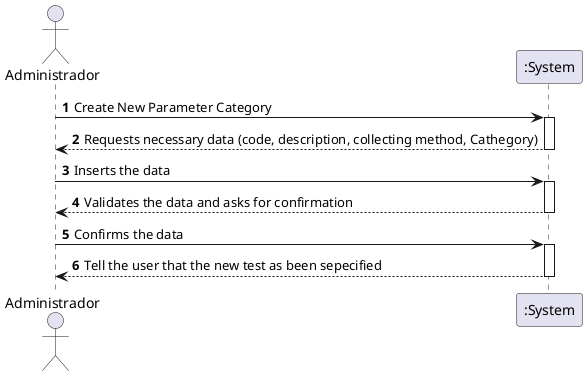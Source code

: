@startuml
'https://plantuml.com/sequence-diagram
autonumber
'hide footbox
actor "Administrador" as ADMIN

participant ":System" as SYSTEM

ADMIN -> SYSTEM : Create New Parameter Category
activate SYSTEM
SYSTEM --> ADMIN : Requests necessary data (code, description, collecting method, Cathegory)
deactivate SYSTEM

ADMIN -> SYSTEM : Inserts the data
activate SYSTEM
SYSTEM --> ADMIN : Validates the data and asks for confirmation
deactivate SYSTEM

ADMIN -> SYSTEM : Confirms the data
activate SYSTEM
SYSTEM --> ADMIN : Tell the user that the new test as been sepecified
deactivate SYSTEM



@enduml